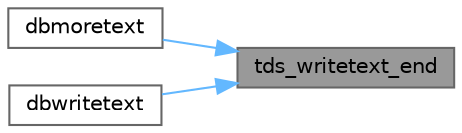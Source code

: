 digraph "tds_writetext_end"
{
 // LATEX_PDF_SIZE
  bgcolor="transparent";
  edge [fontname=Helvetica,fontsize=10,labelfontname=Helvetica,labelfontsize=10];
  node [fontname=Helvetica,fontsize=10,shape=box,height=0.2,width=0.4];
  rankdir="RL";
  Node1 [id="Node000001",label="tds_writetext_end",height=0.2,width=0.4,color="gray40", fillcolor="grey60", style="filled", fontcolor="black",tooltip="Finish sending writetext data."];
  Node1 -> Node2 [id="edge1_Node000001_Node000002",dir="back",color="steelblue1",style="solid",tooltip=" "];
  Node2 [id="Node000002",label="dbmoretext",height=0.2,width=0.4,color="grey40", fillcolor="white", style="filled",URL="$a00563.html#ga6f13381522a1fa0b6ce2c15378088cdd",tooltip="Send chunk of a text/image value to the server."];
  Node1 -> Node3 [id="edge2_Node000001_Node000003",dir="back",color="steelblue1",style="solid",tooltip=" "];
  Node3 [id="Node000003",label="dbwritetext",height=0.2,width=0.4,color="grey40", fillcolor="white", style="filled",URL="$a00563.html#ga548153eb2eae76c48aa9d4b72258dc1c",tooltip="Send text or image data to the server."];
}
